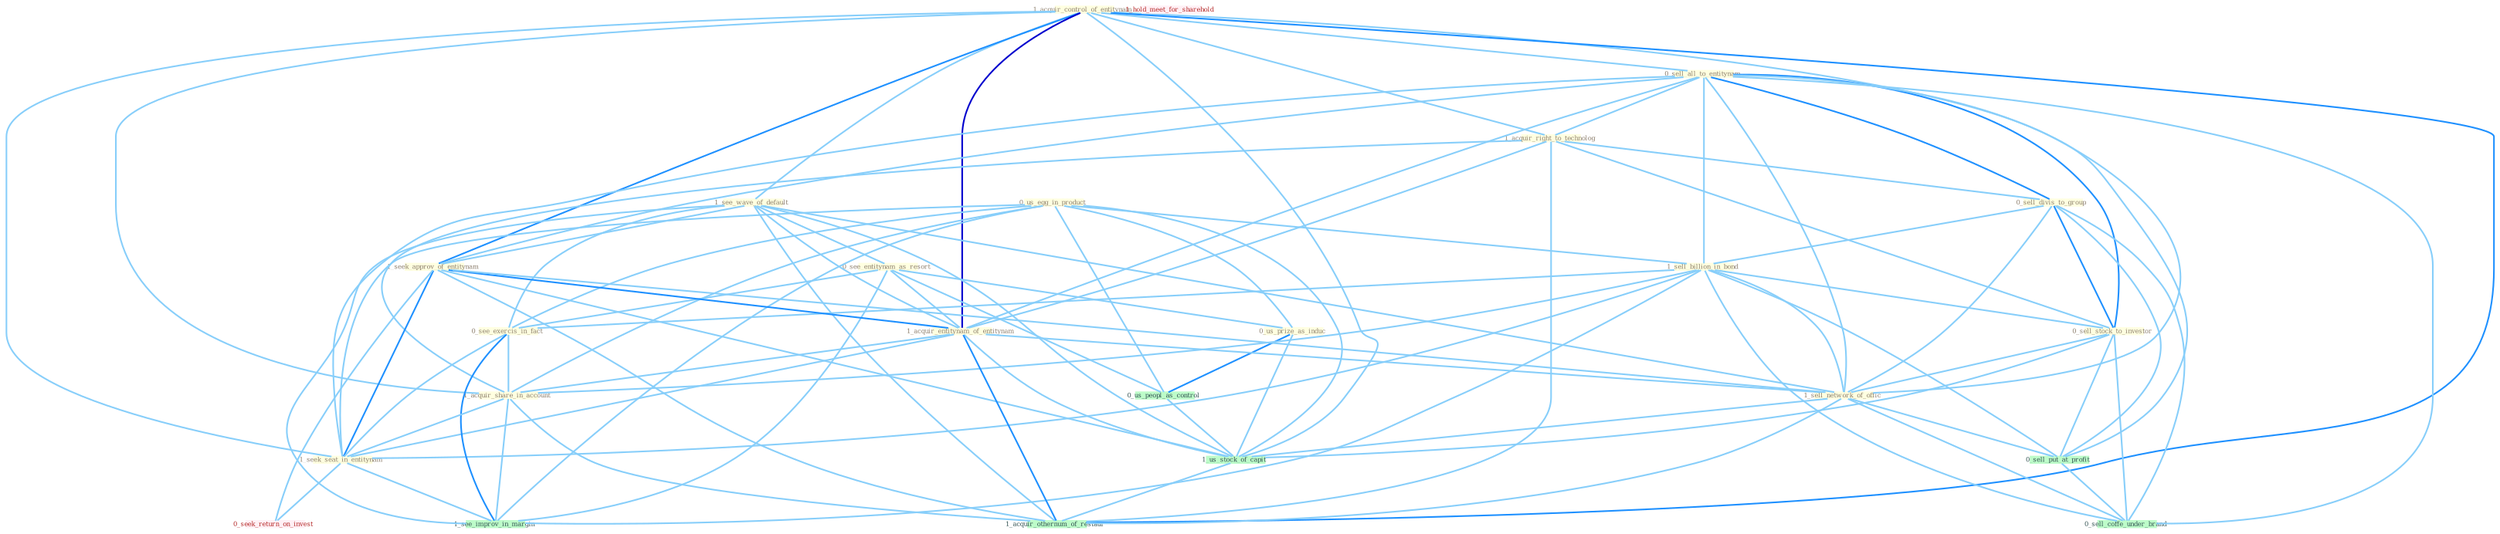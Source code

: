 Graph G{ 
    node
    [shape=polygon,style=filled,width=.5,height=.06,color="#BDFCC9",fixedsize=true,fontsize=4,
    fontcolor="#2f4f4f"];
    {node
    [color="#ffffe0", fontcolor="#8b7d6b"] "1_acquir_control_of_entitynam " "0_sell_all_to_entitynam " "1_see_wave_of_default " "0_us_egg_in_product " "1_acquir_right_to_technolog " "0_sell_divis_to_group " "0_see_entitynam_as_resort " "0_us_prize_as_induc " "1_sell_billion_in_bond " "1_seek_approv_of_entitynam " "1_acquir_entitynam_of_entitynam " "0_see_exercis_in_fact " "0_sell_stock_to_investor " "1_sell_network_of_offic " "1_acquir_share_in_account " "1_seek_seat_in_entitynam "}
{node [color="#fff0f5", fontcolor="#b22222"] "0_seek_return_on_invest " "1_hold_meet_for_sharehold "}
edge [color="#B0E2FF"];

	"1_acquir_control_of_entitynam " -- "0_sell_all_to_entitynam " [w="1", color="#87cefa" ];
	"1_acquir_control_of_entitynam " -- "1_see_wave_of_default " [w="1", color="#87cefa" ];
	"1_acquir_control_of_entitynam " -- "1_acquir_right_to_technolog " [w="1", color="#87cefa" ];
	"1_acquir_control_of_entitynam " -- "1_seek_approv_of_entitynam " [w="2", color="#1e90ff" , len=0.8];
	"1_acquir_control_of_entitynam " -- "1_acquir_entitynam_of_entitynam " [w="3", color="#0000cd" , len=0.6];
	"1_acquir_control_of_entitynam " -- "1_sell_network_of_offic " [w="1", color="#87cefa" ];
	"1_acquir_control_of_entitynam " -- "1_acquir_share_in_account " [w="1", color="#87cefa" ];
	"1_acquir_control_of_entitynam " -- "1_seek_seat_in_entitynam " [w="1", color="#87cefa" ];
	"1_acquir_control_of_entitynam " -- "1_us_stock_of_capit " [w="1", color="#87cefa" ];
	"1_acquir_control_of_entitynam " -- "1_acquir_othernum_of_restaur " [w="2", color="#1e90ff" , len=0.8];
	"0_sell_all_to_entitynam " -- "1_acquir_right_to_technolog " [w="1", color="#87cefa" ];
	"0_sell_all_to_entitynam " -- "0_sell_divis_to_group " [w="2", color="#1e90ff" , len=0.8];
	"0_sell_all_to_entitynam " -- "1_sell_billion_in_bond " [w="1", color="#87cefa" ];
	"0_sell_all_to_entitynam " -- "1_seek_approv_of_entitynam " [w="1", color="#87cefa" ];
	"0_sell_all_to_entitynam " -- "1_acquir_entitynam_of_entitynam " [w="1", color="#87cefa" ];
	"0_sell_all_to_entitynam " -- "0_sell_stock_to_investor " [w="2", color="#1e90ff" , len=0.8];
	"0_sell_all_to_entitynam " -- "1_sell_network_of_offic " [w="1", color="#87cefa" ];
	"0_sell_all_to_entitynam " -- "1_seek_seat_in_entitynam " [w="1", color="#87cefa" ];
	"0_sell_all_to_entitynam " -- "0_sell_put_at_profit " [w="1", color="#87cefa" ];
	"0_sell_all_to_entitynam " -- "0_sell_coffe_under_brand " [w="1", color="#87cefa" ];
	"1_see_wave_of_default " -- "0_see_entitynam_as_resort " [w="1", color="#87cefa" ];
	"1_see_wave_of_default " -- "1_seek_approv_of_entitynam " [w="1", color="#87cefa" ];
	"1_see_wave_of_default " -- "1_acquir_entitynam_of_entitynam " [w="1", color="#87cefa" ];
	"1_see_wave_of_default " -- "0_see_exercis_in_fact " [w="1", color="#87cefa" ];
	"1_see_wave_of_default " -- "1_sell_network_of_offic " [w="1", color="#87cefa" ];
	"1_see_wave_of_default " -- "1_us_stock_of_capit " [w="1", color="#87cefa" ];
	"1_see_wave_of_default " -- "1_see_improv_in_margin " [w="1", color="#87cefa" ];
	"1_see_wave_of_default " -- "1_acquir_othernum_of_restaur " [w="1", color="#87cefa" ];
	"0_us_egg_in_product " -- "0_us_prize_as_induc " [w="1", color="#87cefa" ];
	"0_us_egg_in_product " -- "1_sell_billion_in_bond " [w="1", color="#87cefa" ];
	"0_us_egg_in_product " -- "0_see_exercis_in_fact " [w="1", color="#87cefa" ];
	"0_us_egg_in_product " -- "1_acquir_share_in_account " [w="1", color="#87cefa" ];
	"0_us_egg_in_product " -- "1_seek_seat_in_entitynam " [w="1", color="#87cefa" ];
	"0_us_egg_in_product " -- "0_us_peopl_as_control " [w="1", color="#87cefa" ];
	"0_us_egg_in_product " -- "1_us_stock_of_capit " [w="1", color="#87cefa" ];
	"0_us_egg_in_product " -- "1_see_improv_in_margin " [w="1", color="#87cefa" ];
	"1_acquir_right_to_technolog " -- "0_sell_divis_to_group " [w="1", color="#87cefa" ];
	"1_acquir_right_to_technolog " -- "1_acquir_entitynam_of_entitynam " [w="1", color="#87cefa" ];
	"1_acquir_right_to_technolog " -- "0_sell_stock_to_investor " [w="1", color="#87cefa" ];
	"1_acquir_right_to_technolog " -- "1_acquir_share_in_account " [w="1", color="#87cefa" ];
	"1_acquir_right_to_technolog " -- "1_acquir_othernum_of_restaur " [w="1", color="#87cefa" ];
	"0_sell_divis_to_group " -- "1_sell_billion_in_bond " [w="1", color="#87cefa" ];
	"0_sell_divis_to_group " -- "0_sell_stock_to_investor " [w="2", color="#1e90ff" , len=0.8];
	"0_sell_divis_to_group " -- "1_sell_network_of_offic " [w="1", color="#87cefa" ];
	"0_sell_divis_to_group " -- "0_sell_put_at_profit " [w="1", color="#87cefa" ];
	"0_sell_divis_to_group " -- "0_sell_coffe_under_brand " [w="1", color="#87cefa" ];
	"0_see_entitynam_as_resort " -- "0_us_prize_as_induc " [w="1", color="#87cefa" ];
	"0_see_entitynam_as_resort " -- "1_acquir_entitynam_of_entitynam " [w="1", color="#87cefa" ];
	"0_see_entitynam_as_resort " -- "0_see_exercis_in_fact " [w="1", color="#87cefa" ];
	"0_see_entitynam_as_resort " -- "0_us_peopl_as_control " [w="1", color="#87cefa" ];
	"0_see_entitynam_as_resort " -- "1_see_improv_in_margin " [w="1", color="#87cefa" ];
	"0_us_prize_as_induc " -- "0_us_peopl_as_control " [w="2", color="#1e90ff" , len=0.8];
	"0_us_prize_as_induc " -- "1_us_stock_of_capit " [w="1", color="#87cefa" ];
	"1_sell_billion_in_bond " -- "0_see_exercis_in_fact " [w="1", color="#87cefa" ];
	"1_sell_billion_in_bond " -- "0_sell_stock_to_investor " [w="1", color="#87cefa" ];
	"1_sell_billion_in_bond " -- "1_sell_network_of_offic " [w="1", color="#87cefa" ];
	"1_sell_billion_in_bond " -- "1_acquir_share_in_account " [w="1", color="#87cefa" ];
	"1_sell_billion_in_bond " -- "1_seek_seat_in_entitynam " [w="1", color="#87cefa" ];
	"1_sell_billion_in_bond " -- "0_sell_put_at_profit " [w="1", color="#87cefa" ];
	"1_sell_billion_in_bond " -- "1_see_improv_in_margin " [w="1", color="#87cefa" ];
	"1_sell_billion_in_bond " -- "0_sell_coffe_under_brand " [w="1", color="#87cefa" ];
	"1_seek_approv_of_entitynam " -- "1_acquir_entitynam_of_entitynam " [w="2", color="#1e90ff" , len=0.8];
	"1_seek_approv_of_entitynam " -- "1_sell_network_of_offic " [w="1", color="#87cefa" ];
	"1_seek_approv_of_entitynam " -- "1_seek_seat_in_entitynam " [w="2", color="#1e90ff" , len=0.8];
	"1_seek_approv_of_entitynam " -- "0_seek_return_on_invest " [w="1", color="#87cefa" ];
	"1_seek_approv_of_entitynam " -- "1_us_stock_of_capit " [w="1", color="#87cefa" ];
	"1_seek_approv_of_entitynam " -- "1_acquir_othernum_of_restaur " [w="1", color="#87cefa" ];
	"1_acquir_entitynam_of_entitynam " -- "1_sell_network_of_offic " [w="1", color="#87cefa" ];
	"1_acquir_entitynam_of_entitynam " -- "1_acquir_share_in_account " [w="1", color="#87cefa" ];
	"1_acquir_entitynam_of_entitynam " -- "1_seek_seat_in_entitynam " [w="1", color="#87cefa" ];
	"1_acquir_entitynam_of_entitynam " -- "1_us_stock_of_capit " [w="1", color="#87cefa" ];
	"1_acquir_entitynam_of_entitynam " -- "1_acquir_othernum_of_restaur " [w="2", color="#1e90ff" , len=0.8];
	"0_see_exercis_in_fact " -- "1_acquir_share_in_account " [w="1", color="#87cefa" ];
	"0_see_exercis_in_fact " -- "1_seek_seat_in_entitynam " [w="1", color="#87cefa" ];
	"0_see_exercis_in_fact " -- "1_see_improv_in_margin " [w="2", color="#1e90ff" , len=0.8];
	"0_sell_stock_to_investor " -- "1_sell_network_of_offic " [w="1", color="#87cefa" ];
	"0_sell_stock_to_investor " -- "0_sell_put_at_profit " [w="1", color="#87cefa" ];
	"0_sell_stock_to_investor " -- "1_us_stock_of_capit " [w="1", color="#87cefa" ];
	"0_sell_stock_to_investor " -- "0_sell_coffe_under_brand " [w="1", color="#87cefa" ];
	"1_sell_network_of_offic " -- "0_sell_put_at_profit " [w="1", color="#87cefa" ];
	"1_sell_network_of_offic " -- "1_us_stock_of_capit " [w="1", color="#87cefa" ];
	"1_sell_network_of_offic " -- "0_sell_coffe_under_brand " [w="1", color="#87cefa" ];
	"1_sell_network_of_offic " -- "1_acquir_othernum_of_restaur " [w="1", color="#87cefa" ];
	"1_acquir_share_in_account " -- "1_seek_seat_in_entitynam " [w="1", color="#87cefa" ];
	"1_acquir_share_in_account " -- "1_see_improv_in_margin " [w="1", color="#87cefa" ];
	"1_acquir_share_in_account " -- "1_acquir_othernum_of_restaur " [w="1", color="#87cefa" ];
	"1_seek_seat_in_entitynam " -- "0_seek_return_on_invest " [w="1", color="#87cefa" ];
	"1_seek_seat_in_entitynam " -- "1_see_improv_in_margin " [w="1", color="#87cefa" ];
	"0_us_peopl_as_control " -- "1_us_stock_of_capit " [w="1", color="#87cefa" ];
	"0_sell_put_at_profit " -- "0_sell_coffe_under_brand " [w="1", color="#87cefa" ];
	"1_us_stock_of_capit " -- "1_acquir_othernum_of_restaur " [w="1", color="#87cefa" ];
}